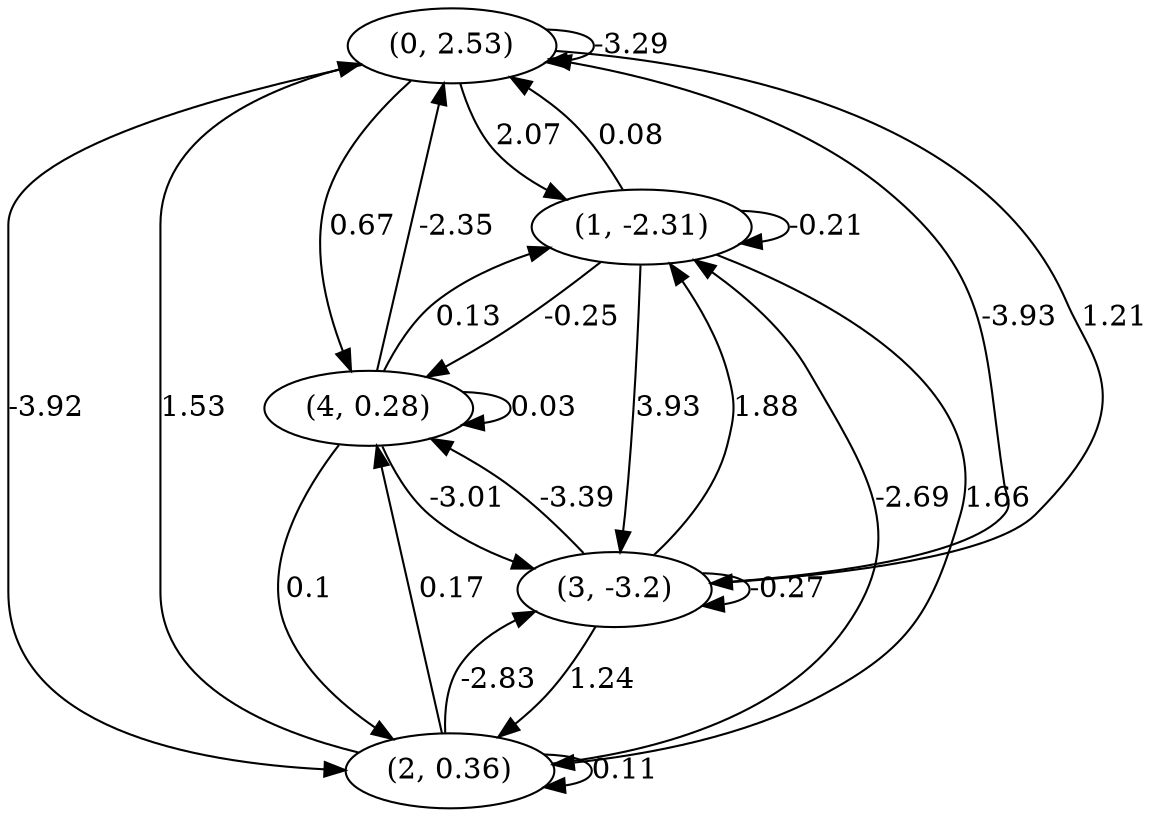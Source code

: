 digraph {
    0 [ label = "(0, 2.53)" ]
    1 [ label = "(1, -2.31)" ]
    2 [ label = "(2, 0.36)" ]
    3 [ label = "(3, -3.2)" ]
    4 [ label = "(4, 0.28)" ]
    0 -> 0 [ label = "-3.29" ]
    1 -> 1 [ label = "-0.21" ]
    2 -> 2 [ label = "0.11" ]
    3 -> 3 [ label = "-0.27" ]
    4 -> 4 [ label = "0.03" ]
    1 -> 0 [ label = "0.08" ]
    2 -> 0 [ label = "1.53" ]
    3 -> 0 [ label = "-3.93" ]
    4 -> 0 [ label = "-2.35" ]
    0 -> 1 [ label = "2.07" ]
    2 -> 1 [ label = "-2.69" ]
    3 -> 1 [ label = "1.88" ]
    4 -> 1 [ label = "0.13" ]
    0 -> 2 [ label = "-3.92" ]
    1 -> 2 [ label = "1.66" ]
    3 -> 2 [ label = "1.24" ]
    4 -> 2 [ label = "0.1" ]
    0 -> 3 [ label = "1.21" ]
    1 -> 3 [ label = "3.93" ]
    2 -> 3 [ label = "-2.83" ]
    4 -> 3 [ label = "-3.01" ]
    0 -> 4 [ label = "0.67" ]
    1 -> 4 [ label = "-0.25" ]
    2 -> 4 [ label = "0.17" ]
    3 -> 4 [ label = "-3.39" ]
}

